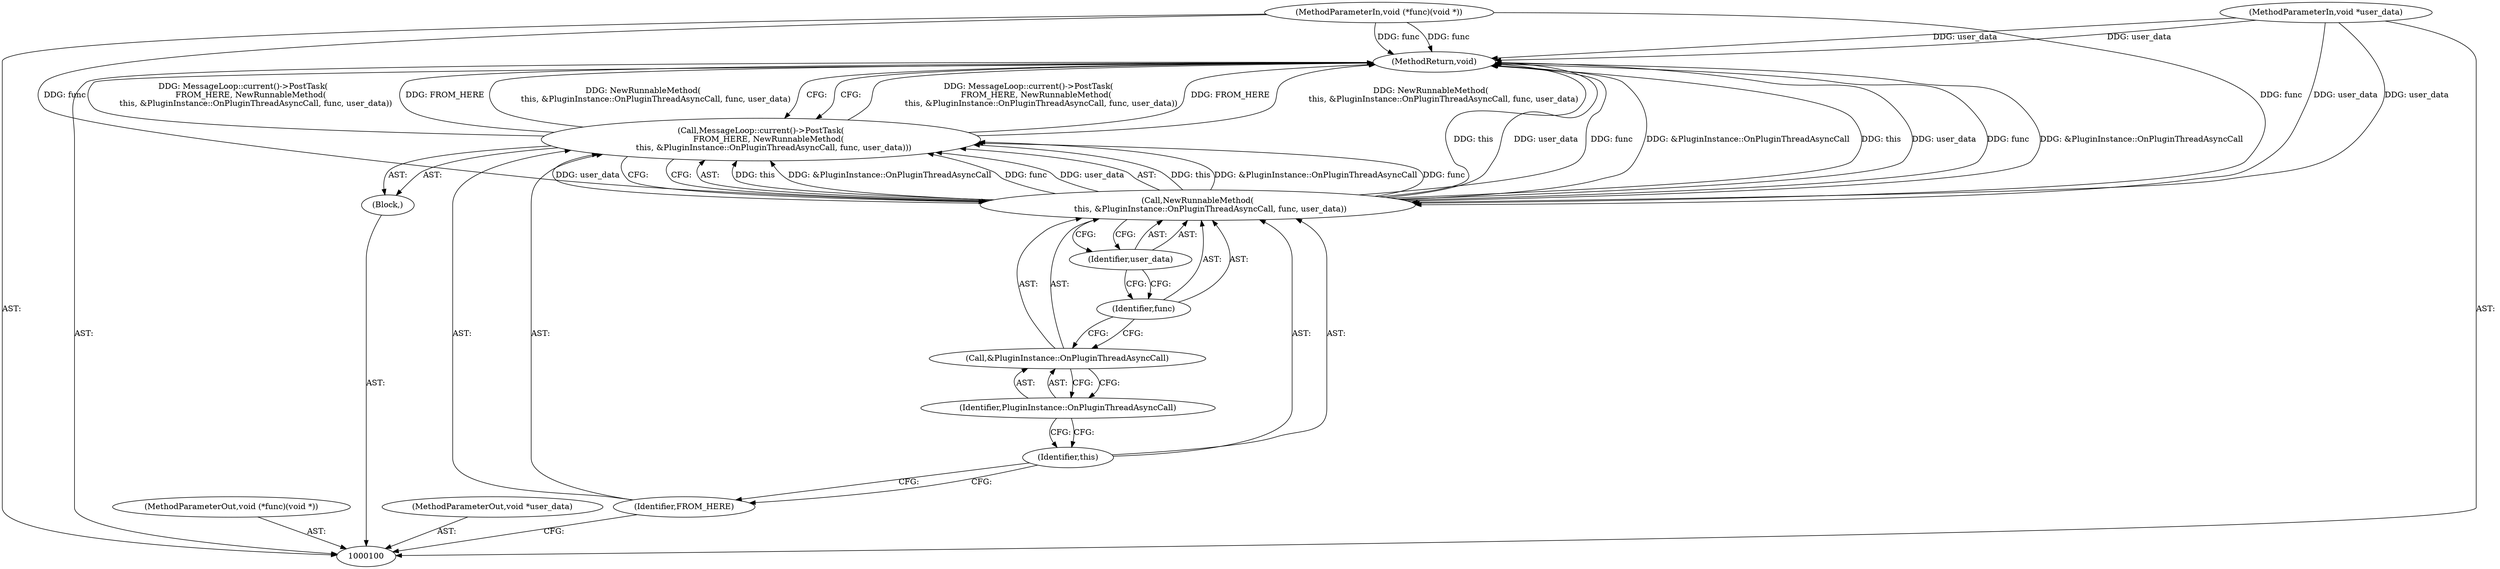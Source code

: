 digraph "0_Chrome_ea3d1d84be3d6f97bf50e76511c9e26af6895533_30" {
"1000112" [label="(MethodReturn,void)"];
"1000101" [label="(MethodParameterIn,void (*func)(void *))"];
"1000134" [label="(MethodParameterOut,void (*func)(void *))"];
"1000102" [label="(MethodParameterIn,void *user_data)"];
"1000135" [label="(MethodParameterOut,void *user_data)"];
"1000103" [label="(Block,)"];
"1000104" [label="(Call,MessageLoop::current()->PostTask(\n      FROM_HERE, NewRunnableMethod(\n          this, &PluginInstance::OnPluginThreadAsyncCall, func, user_data)))"];
"1000106" [label="(Call,NewRunnableMethod(\n          this, &PluginInstance::OnPluginThreadAsyncCall, func, user_data))"];
"1000105" [label="(Identifier,FROM_HERE)"];
"1000107" [label="(Identifier,this)"];
"1000108" [label="(Call,&PluginInstance::OnPluginThreadAsyncCall)"];
"1000109" [label="(Identifier,PluginInstance::OnPluginThreadAsyncCall)"];
"1000110" [label="(Identifier,func)"];
"1000111" [label="(Identifier,user_data)"];
"1000112" -> "1000100"  [label="AST: "];
"1000112" -> "1000104"  [label="CFG: "];
"1000106" -> "1000112"  [label="DDG: &PluginInstance::OnPluginThreadAsyncCall"];
"1000106" -> "1000112"  [label="DDG: this"];
"1000106" -> "1000112"  [label="DDG: user_data"];
"1000106" -> "1000112"  [label="DDG: func"];
"1000104" -> "1000112"  [label="DDG: MessageLoop::current()->PostTask(\n      FROM_HERE, NewRunnableMethod(\n          this, &PluginInstance::OnPluginThreadAsyncCall, func, user_data))"];
"1000104" -> "1000112"  [label="DDG: FROM_HERE"];
"1000104" -> "1000112"  [label="DDG: NewRunnableMethod(\n          this, &PluginInstance::OnPluginThreadAsyncCall, func, user_data)"];
"1000102" -> "1000112"  [label="DDG: user_data"];
"1000101" -> "1000112"  [label="DDG: func"];
"1000101" -> "1000100"  [label="AST: "];
"1000101" -> "1000112"  [label="DDG: func"];
"1000101" -> "1000106"  [label="DDG: func"];
"1000134" -> "1000100"  [label="AST: "];
"1000102" -> "1000100"  [label="AST: "];
"1000102" -> "1000112"  [label="DDG: user_data"];
"1000102" -> "1000106"  [label="DDG: user_data"];
"1000135" -> "1000100"  [label="AST: "];
"1000103" -> "1000100"  [label="AST: "];
"1000104" -> "1000103"  [label="AST: "];
"1000104" -> "1000103"  [label="AST: "];
"1000104" -> "1000106"  [label="CFG: "];
"1000105" -> "1000104"  [label="AST: "];
"1000106" -> "1000104"  [label="AST: "];
"1000112" -> "1000104"  [label="CFG: "];
"1000104" -> "1000112"  [label="DDG: MessageLoop::current()->PostTask(\n      FROM_HERE, NewRunnableMethod(\n          this, &PluginInstance::OnPluginThreadAsyncCall, func, user_data))"];
"1000104" -> "1000112"  [label="DDG: FROM_HERE"];
"1000104" -> "1000112"  [label="DDG: NewRunnableMethod(\n          this, &PluginInstance::OnPluginThreadAsyncCall, func, user_data)"];
"1000106" -> "1000104"  [label="DDG: this"];
"1000106" -> "1000104"  [label="DDG: &PluginInstance::OnPluginThreadAsyncCall"];
"1000106" -> "1000104"  [label="DDG: func"];
"1000106" -> "1000104"  [label="DDG: user_data"];
"1000106" -> "1000104"  [label="AST: "];
"1000106" -> "1000111"  [label="CFG: "];
"1000107" -> "1000106"  [label="AST: "];
"1000108" -> "1000106"  [label="AST: "];
"1000110" -> "1000106"  [label="AST: "];
"1000111" -> "1000106"  [label="AST: "];
"1000104" -> "1000106"  [label="CFG: "];
"1000106" -> "1000112"  [label="DDG: &PluginInstance::OnPluginThreadAsyncCall"];
"1000106" -> "1000112"  [label="DDG: this"];
"1000106" -> "1000112"  [label="DDG: user_data"];
"1000106" -> "1000112"  [label="DDG: func"];
"1000106" -> "1000104"  [label="DDG: this"];
"1000106" -> "1000104"  [label="DDG: &PluginInstance::OnPluginThreadAsyncCall"];
"1000106" -> "1000104"  [label="DDG: func"];
"1000106" -> "1000104"  [label="DDG: user_data"];
"1000101" -> "1000106"  [label="DDG: func"];
"1000102" -> "1000106"  [label="DDG: user_data"];
"1000105" -> "1000104"  [label="AST: "];
"1000105" -> "1000100"  [label="CFG: "];
"1000107" -> "1000105"  [label="CFG: "];
"1000107" -> "1000106"  [label="AST: "];
"1000107" -> "1000105"  [label="CFG: "];
"1000109" -> "1000107"  [label="CFG: "];
"1000108" -> "1000106"  [label="AST: "];
"1000108" -> "1000109"  [label="CFG: "];
"1000109" -> "1000108"  [label="AST: "];
"1000110" -> "1000108"  [label="CFG: "];
"1000109" -> "1000108"  [label="AST: "];
"1000109" -> "1000107"  [label="CFG: "];
"1000108" -> "1000109"  [label="CFG: "];
"1000110" -> "1000106"  [label="AST: "];
"1000110" -> "1000108"  [label="CFG: "];
"1000111" -> "1000110"  [label="CFG: "];
"1000111" -> "1000106"  [label="AST: "];
"1000111" -> "1000110"  [label="CFG: "];
"1000106" -> "1000111"  [label="CFG: "];
}
